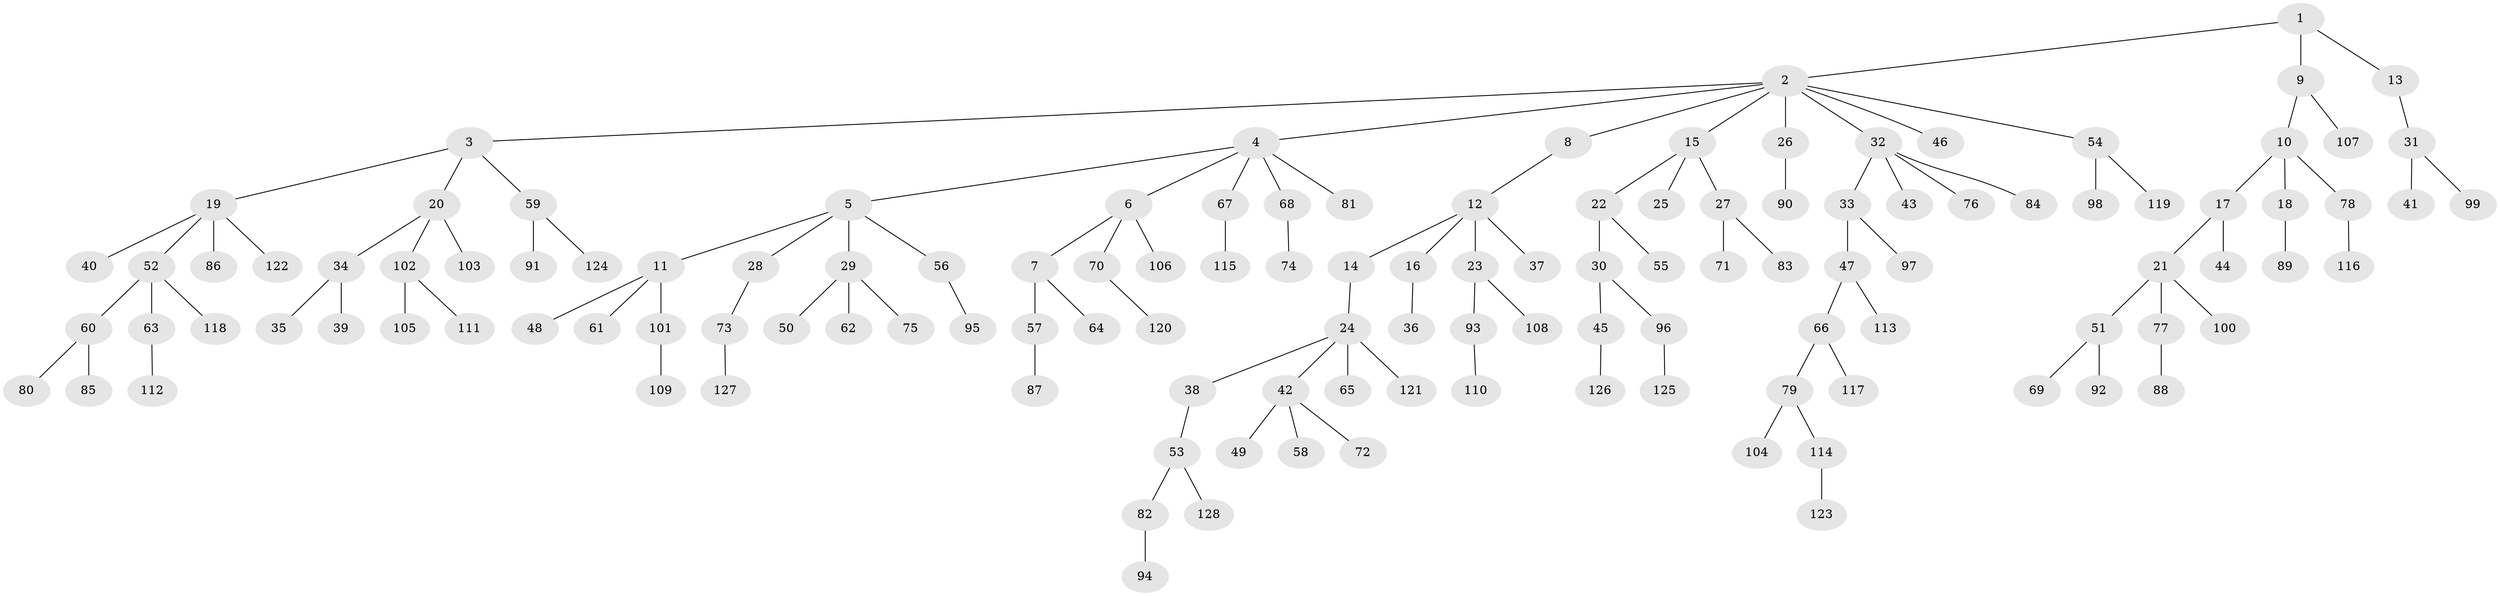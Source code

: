 // Generated by graph-tools (version 1.1) at 2025/26/03/09/25 03:26:31]
// undirected, 128 vertices, 127 edges
graph export_dot {
graph [start="1"]
  node [color=gray90,style=filled];
  1;
  2;
  3;
  4;
  5;
  6;
  7;
  8;
  9;
  10;
  11;
  12;
  13;
  14;
  15;
  16;
  17;
  18;
  19;
  20;
  21;
  22;
  23;
  24;
  25;
  26;
  27;
  28;
  29;
  30;
  31;
  32;
  33;
  34;
  35;
  36;
  37;
  38;
  39;
  40;
  41;
  42;
  43;
  44;
  45;
  46;
  47;
  48;
  49;
  50;
  51;
  52;
  53;
  54;
  55;
  56;
  57;
  58;
  59;
  60;
  61;
  62;
  63;
  64;
  65;
  66;
  67;
  68;
  69;
  70;
  71;
  72;
  73;
  74;
  75;
  76;
  77;
  78;
  79;
  80;
  81;
  82;
  83;
  84;
  85;
  86;
  87;
  88;
  89;
  90;
  91;
  92;
  93;
  94;
  95;
  96;
  97;
  98;
  99;
  100;
  101;
  102;
  103;
  104;
  105;
  106;
  107;
  108;
  109;
  110;
  111;
  112;
  113;
  114;
  115;
  116;
  117;
  118;
  119;
  120;
  121;
  122;
  123;
  124;
  125;
  126;
  127;
  128;
  1 -- 2;
  1 -- 9;
  1 -- 13;
  2 -- 3;
  2 -- 4;
  2 -- 8;
  2 -- 15;
  2 -- 26;
  2 -- 32;
  2 -- 46;
  2 -- 54;
  3 -- 19;
  3 -- 20;
  3 -- 59;
  4 -- 5;
  4 -- 6;
  4 -- 67;
  4 -- 68;
  4 -- 81;
  5 -- 11;
  5 -- 28;
  5 -- 29;
  5 -- 56;
  6 -- 7;
  6 -- 70;
  6 -- 106;
  7 -- 57;
  7 -- 64;
  8 -- 12;
  9 -- 10;
  9 -- 107;
  10 -- 17;
  10 -- 18;
  10 -- 78;
  11 -- 48;
  11 -- 61;
  11 -- 101;
  12 -- 14;
  12 -- 16;
  12 -- 23;
  12 -- 37;
  13 -- 31;
  14 -- 24;
  15 -- 22;
  15 -- 25;
  15 -- 27;
  16 -- 36;
  17 -- 21;
  17 -- 44;
  18 -- 89;
  19 -- 40;
  19 -- 52;
  19 -- 86;
  19 -- 122;
  20 -- 34;
  20 -- 102;
  20 -- 103;
  21 -- 51;
  21 -- 77;
  21 -- 100;
  22 -- 30;
  22 -- 55;
  23 -- 93;
  23 -- 108;
  24 -- 38;
  24 -- 42;
  24 -- 65;
  24 -- 121;
  26 -- 90;
  27 -- 71;
  27 -- 83;
  28 -- 73;
  29 -- 50;
  29 -- 62;
  29 -- 75;
  30 -- 45;
  30 -- 96;
  31 -- 41;
  31 -- 99;
  32 -- 33;
  32 -- 43;
  32 -- 76;
  32 -- 84;
  33 -- 47;
  33 -- 97;
  34 -- 35;
  34 -- 39;
  38 -- 53;
  42 -- 49;
  42 -- 58;
  42 -- 72;
  45 -- 126;
  47 -- 66;
  47 -- 113;
  51 -- 69;
  51 -- 92;
  52 -- 60;
  52 -- 63;
  52 -- 118;
  53 -- 82;
  53 -- 128;
  54 -- 98;
  54 -- 119;
  56 -- 95;
  57 -- 87;
  59 -- 91;
  59 -- 124;
  60 -- 80;
  60 -- 85;
  63 -- 112;
  66 -- 79;
  66 -- 117;
  67 -- 115;
  68 -- 74;
  70 -- 120;
  73 -- 127;
  77 -- 88;
  78 -- 116;
  79 -- 104;
  79 -- 114;
  82 -- 94;
  93 -- 110;
  96 -- 125;
  101 -- 109;
  102 -- 105;
  102 -- 111;
  114 -- 123;
}
